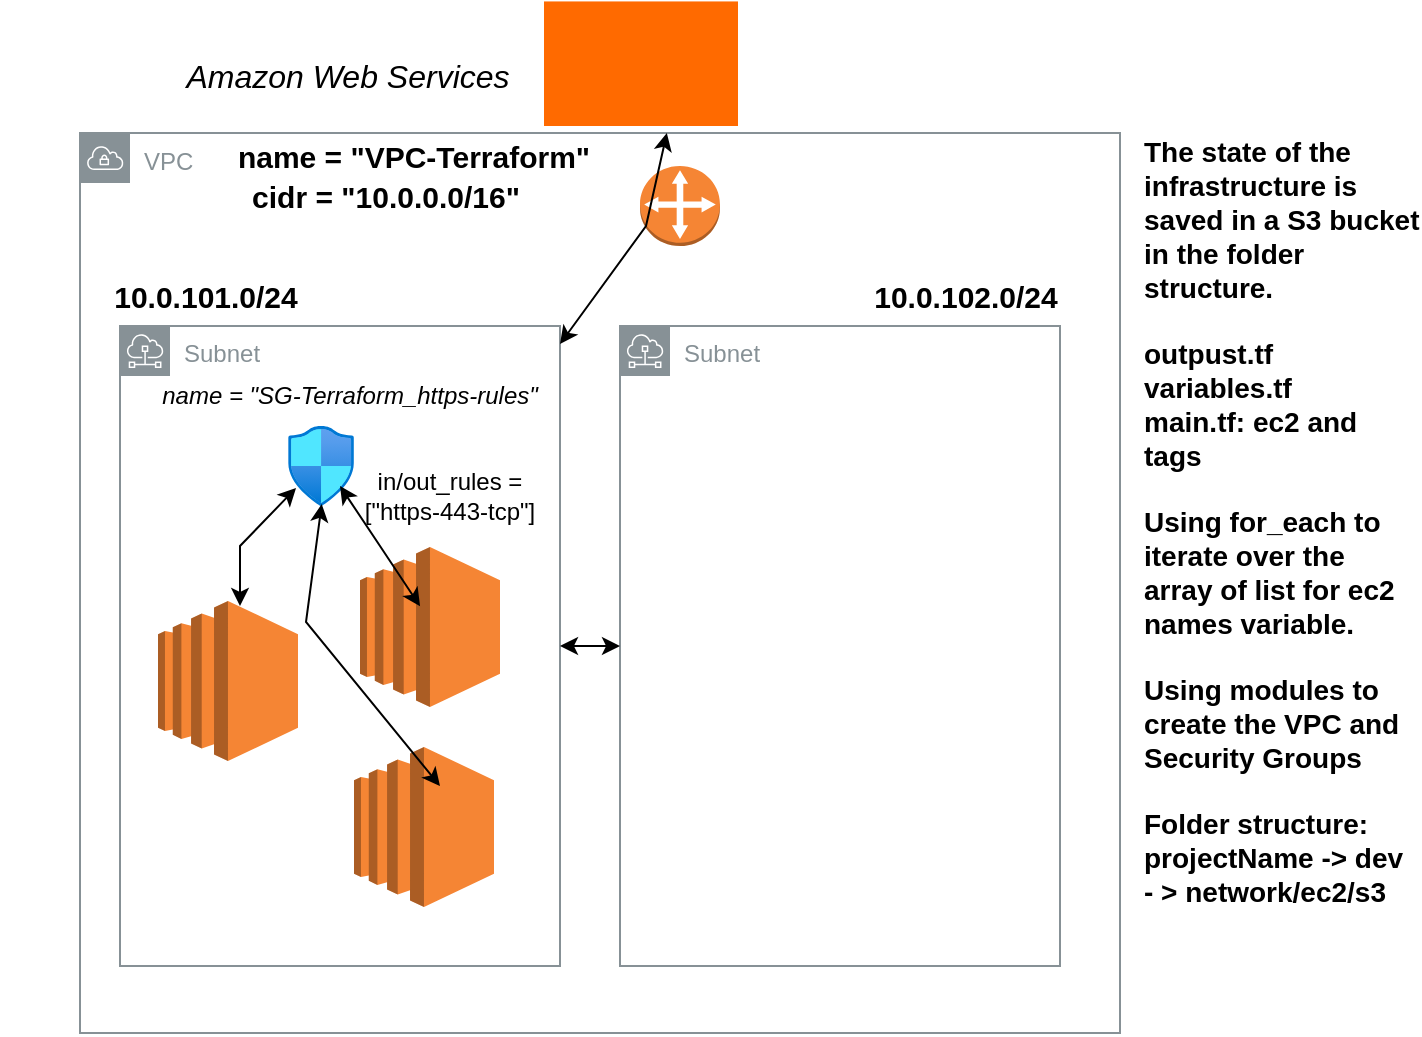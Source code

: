 <mxfile version="28.2.0">
  <diagram name="Página-1" id="_CqutgoL5RMSF9ho79T_">
    <mxGraphModel dx="872" dy="481" grid="1" gridSize="10" guides="1" tooltips="1" connect="1" arrows="1" fold="1" page="1" pageScale="1" pageWidth="827" pageHeight="1169" math="0" shadow="0">
      <root>
        <mxCell id="0" />
        <mxCell id="1" parent="0" />
        <mxCell id="Ya6VVd3w3RKE_6rQh7HO-3" value="" style="outlineConnect=0;dashed=0;verticalLabelPosition=bottom;verticalAlign=top;align=center;html=1;shape=mxgraph.aws3.ec2;fillColor=#F58534;gradientColor=none;fontStyle=1" parent="1" vertex="1">
          <mxGeometry x="229" y="337.5" width="70" height="80" as="geometry" />
        </mxCell>
        <mxCell id="Ya6VVd3w3RKE_6rQh7HO-6" value="&lt;font style=&quot;font-size: 16px;&quot;&gt;&lt;i&gt;Amazon Web Services&lt;/i&gt;&lt;/font&gt;" style="text;strokeColor=none;align=center;fillColor=none;html=1;verticalAlign=middle;whiteSpace=wrap;rounded=0;" parent="1" vertex="1">
          <mxGeometry x="170" y="60" width="308" height="30" as="geometry" />
        </mxCell>
        <mxCell id="Ya6VVd3w3RKE_6rQh7HO-7" value="&lt;div&gt;The state of the infrastructure is saved in a S3 bucket in the folder structure.&lt;/div&gt;&lt;div&gt;&lt;br&gt;&lt;/div&gt;outpust.tf&lt;div&gt;variables.tf&lt;/div&gt;&lt;div&gt;main.tf: ec2 and tags&lt;/div&gt;&lt;div&gt;&lt;br&gt;&lt;/div&gt;&lt;div&gt;Using for_each to iterate over the array of list for ec2 names variable.&lt;/div&gt;&lt;div&gt;&lt;br&gt;&lt;/div&gt;&lt;div&gt;Using modules to create the VPC and Security Groups&lt;/div&gt;&lt;div&gt;&lt;br&gt;&lt;/div&gt;&lt;div&gt;Folder structure:&lt;/div&gt;&lt;div&gt;projectName -&amp;gt; dev - &amp;gt; network/ec2/s3&lt;/div&gt;" style="text;strokeColor=none;align=left;fillColor=none;html=1;verticalAlign=middle;whiteSpace=wrap;rounded=0;fontSize=14;fontStyle=1" parent="1" vertex="1">
          <mxGeometry x="720" y="170" width="140" height="255.75" as="geometry" />
        </mxCell>
        <mxCell id="Ya6VVd3w3RKE_6rQh7HO-8" value="" style="outlineConnect=0;dashed=0;verticalLabelPosition=bottom;verticalAlign=top;align=center;html=1;shape=mxgraph.aws3.ec2;fillColor=#F58534;gradientColor=none;fontStyle=1" parent="1" vertex="1">
          <mxGeometry x="330" y="310.5" width="70" height="80" as="geometry" />
        </mxCell>
        <mxCell id="Ya6VVd3w3RKE_6rQh7HO-9" value="" style="outlineConnect=0;dashed=0;verticalLabelPosition=bottom;verticalAlign=top;align=center;html=1;shape=mxgraph.aws3.ec2;fillColor=#F58534;gradientColor=none;fontStyle=1" parent="1" vertex="1">
          <mxGeometry x="327" y="410.5" width="70" height="80" as="geometry" />
        </mxCell>
        <mxCell id="Ya6VVd3w3RKE_6rQh7HO-10" value="" style="points=[];aspect=fixed;html=1;align=center;shadow=0;dashed=0;fillColor=#FF6A00;strokeColor=none;shape=mxgraph.alibaba_cloud.vpc_virtual_private_cloud;" parent="1" vertex="1">
          <mxGeometry x="422" y="37.72" width="97" height="62.28" as="geometry" />
        </mxCell>
        <mxCell id="Ya6VVd3w3RKE_6rQh7HO-11" value="VPC" style="sketch=0;outlineConnect=0;gradientColor=none;html=1;whiteSpace=wrap;fontSize=12;fontStyle=0;shape=mxgraph.aws4.group;grIcon=mxgraph.aws4.group_vpc;strokeColor=#879196;fillColor=none;verticalAlign=top;align=left;spacingLeft=30;fontColor=#879196;dashed=0;" parent="1" vertex="1">
          <mxGeometry x="190" y="103.5" width="520" height="450" as="geometry" />
        </mxCell>
        <mxCell id="Ya6VVd3w3RKE_6rQh7HO-14" value="Subnet" style="sketch=0;outlineConnect=0;gradientColor=none;html=1;whiteSpace=wrap;fontSize=12;fontStyle=0;shape=mxgraph.aws4.group;grIcon=mxgraph.aws4.group_subnet;strokeColor=#879196;fillColor=none;verticalAlign=top;align=left;spacingLeft=30;fontColor=#879196;dashed=0;" parent="1" vertex="1">
          <mxGeometry x="210" y="200" width="220" height="320" as="geometry" />
        </mxCell>
        <mxCell id="Ya6VVd3w3RKE_6rQh7HO-15" value="Subnet" style="sketch=0;outlineConnect=0;gradientColor=none;html=1;whiteSpace=wrap;fontSize=12;fontStyle=0;shape=mxgraph.aws4.group;grIcon=mxgraph.aws4.group_subnet;strokeColor=#879196;fillColor=none;verticalAlign=top;align=left;spacingLeft=30;fontColor=#879196;dashed=0;" parent="1" vertex="1">
          <mxGeometry x="460" y="200" width="220" height="320" as="geometry" />
        </mxCell>
        <mxCell id="Ya6VVd3w3RKE_6rQh7HO-16" value="name = &quot;VPC-Terraform&quot;" style="text;strokeColor=none;align=center;fillColor=none;html=1;verticalAlign=middle;whiteSpace=wrap;rounded=0;fontStyle=1;fontSize=15;" parent="1" vertex="1">
          <mxGeometry x="254" y="100" width="206" height="30" as="geometry" />
        </mxCell>
        <mxCell id="Ya6VVd3w3RKE_6rQh7HO-17" value="cidr = &quot;10.0.0.0/16&quot;" style="text;strokeColor=none;align=center;fillColor=none;html=1;verticalAlign=middle;whiteSpace=wrap;rounded=0;fontStyle=1;fontSize=15;" parent="1" vertex="1">
          <mxGeometry x="240" y="120" width="206" height="30" as="geometry" />
        </mxCell>
        <mxCell id="Ya6VVd3w3RKE_6rQh7HO-18" value="10.0.101.0/24" style="text;strokeColor=none;align=center;fillColor=none;html=1;verticalAlign=middle;whiteSpace=wrap;rounded=0;fontStyle=1;fontSize=15;" parent="1" vertex="1">
          <mxGeometry x="150" y="170" width="206" height="30" as="geometry" />
        </mxCell>
        <mxCell id="Ya6VVd3w3RKE_6rQh7HO-19" value="10.0.102.0/24" style="text;strokeColor=none;align=center;fillColor=none;html=1;verticalAlign=middle;whiteSpace=wrap;rounded=0;fontStyle=1;fontSize=15;" parent="1" vertex="1">
          <mxGeometry x="530" y="170" width="206" height="30" as="geometry" />
        </mxCell>
        <mxCell id="Ya6VVd3w3RKE_6rQh7HO-20" value="" style="outlineConnect=0;dashed=0;verticalLabelPosition=bottom;verticalAlign=top;align=center;html=1;shape=mxgraph.aws3.customer_gateway;fillColor=#F58534;gradientColor=none;" parent="1" vertex="1">
          <mxGeometry x="470" y="120" width="40" height="40" as="geometry" />
        </mxCell>
        <mxCell id="Ya6VVd3w3RKE_6rQh7HO-21" value="" style="endArrow=classic;startArrow=classic;html=1;rounded=0;" parent="1" source="Ya6VVd3w3RKE_6rQh7HO-14" edge="1">
          <mxGeometry width="50" height="50" relative="1" as="geometry">
            <mxPoint x="492.048" y="200" as="sourcePoint" />
            <mxPoint x="483.42" y="103.5" as="targetPoint" />
            <Array as="points">
              <mxPoint x="473" y="150" />
            </Array>
          </mxGeometry>
        </mxCell>
        <mxCell id="Ya6VVd3w3RKE_6rQh7HO-22" value="" style="endArrow=classic;startArrow=classic;html=1;rounded=0;" parent="1" source="Ya6VVd3w3RKE_6rQh7HO-14" target="Ya6VVd3w3RKE_6rQh7HO-15" edge="1">
          <mxGeometry width="50" height="50" relative="1" as="geometry">
            <mxPoint x="390" y="290" as="sourcePoint" />
            <mxPoint x="440" y="240" as="targetPoint" />
          </mxGeometry>
        </mxCell>
        <mxCell id="Ya6VVd3w3RKE_6rQh7HO-23" value="" style="image;aspect=fixed;html=1;points=[];align=center;fontSize=12;image=img/lib/azure2/networking/Network_Security_Groups.svg;" parent="1" vertex="1">
          <mxGeometry x="294.06" y="250" width="32.94" height="40" as="geometry" />
        </mxCell>
        <mxCell id="Ya6VVd3w3RKE_6rQh7HO-24" value="name = &quot;SG-Terraform_https-rules&quot;" style="text;strokeColor=none;align=center;fillColor=none;html=1;verticalAlign=middle;whiteSpace=wrap;rounded=0;fontStyle=2" parent="1" vertex="1">
          <mxGeometry x="220" y="220" width="210" height="30" as="geometry" />
        </mxCell>
        <mxCell id="Ya6VVd3w3RKE_6rQh7HO-25" value="" style="endArrow=classic;startArrow=classic;html=1;rounded=0;entryX=0.12;entryY=0.775;entryDx=0;entryDy=0;entryPerimeter=0;" parent="1" target="Ya6VVd3w3RKE_6rQh7HO-23" edge="1">
          <mxGeometry width="50" height="50" relative="1" as="geometry">
            <mxPoint x="270" y="340" as="sourcePoint" />
            <mxPoint x="440" y="240" as="targetPoint" />
            <Array as="points">
              <mxPoint x="270" y="310" />
            </Array>
          </mxGeometry>
        </mxCell>
        <mxCell id="Ya6VVd3w3RKE_6rQh7HO-26" value="" style="endArrow=classic;startArrow=classic;html=1;rounded=0;" parent="1" edge="1">
          <mxGeometry width="50" height="50" relative="1" as="geometry">
            <mxPoint x="370" y="430" as="sourcePoint" />
            <mxPoint x="310.864" y="289" as="targetPoint" />
            <Array as="points">
              <mxPoint x="303" y="348" />
            </Array>
          </mxGeometry>
        </mxCell>
        <mxCell id="Ya6VVd3w3RKE_6rQh7HO-27" value="" style="endArrow=classic;startArrow=classic;html=1;rounded=0;exitX=0.682;exitY=0.438;exitDx=0;exitDy=0;exitPerimeter=0;" parent="1" source="Ya6VVd3w3RKE_6rQh7HO-14" edge="1">
          <mxGeometry width="50" height="50" relative="1" as="geometry">
            <mxPoint x="290" y="349" as="sourcePoint" />
            <mxPoint x="320" y="280" as="targetPoint" />
            <Array as="points">
              <mxPoint x="340" y="310" />
            </Array>
          </mxGeometry>
        </mxCell>
        <mxCell id="Ya6VVd3w3RKE_6rQh7HO-28" value="in/out_rules =[&quot;https-443-tcp&quot;]" style="text;strokeColor=none;align=center;fillColor=none;html=1;verticalAlign=middle;whiteSpace=wrap;rounded=0;" parent="1" vertex="1">
          <mxGeometry x="320" y="270" width="110" height="30" as="geometry" />
        </mxCell>
      </root>
    </mxGraphModel>
  </diagram>
</mxfile>
